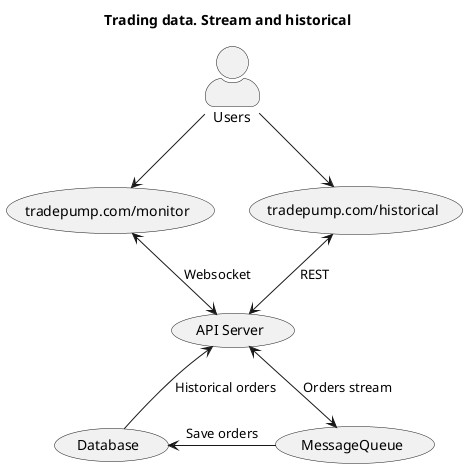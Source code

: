 @startuml trading_stream
skinparam actorStyle awesome

title Trading data. Stream and historical

' Definitions
"tradepump.com/monitor" as (Monitor)
"tradepump.com/historical" as (Historical)

:Users: --> (Monitor)
:Users: --> (Historical)
(Monitor) <--> (API Server): Websocket
(Historical) <--> (API Server): REST
(API Server) <-right-> (MessageQueue): Orders stream
(API Server) <-- (Database): Historical orders
(MessageQueue) -left-> (Database): Save orders

@enduml
